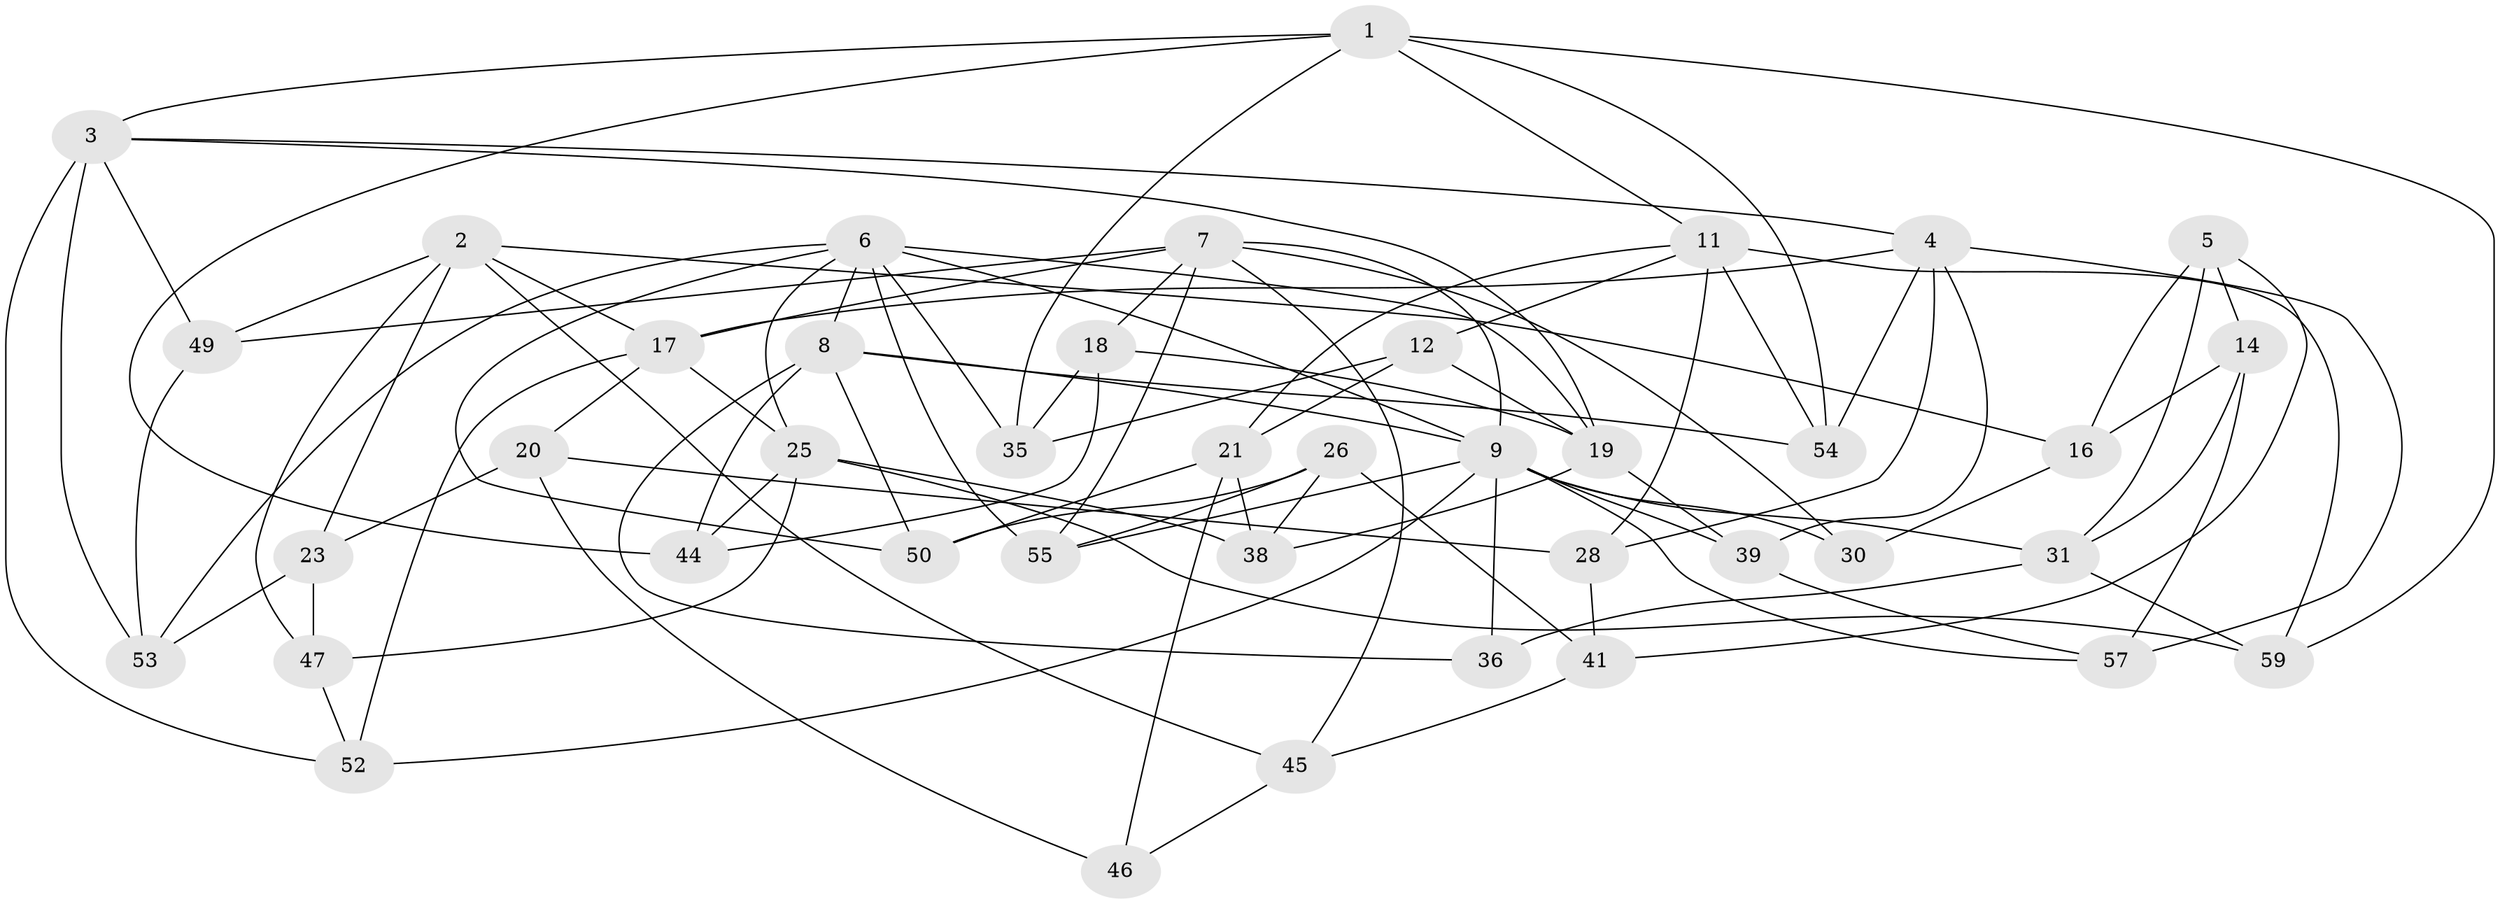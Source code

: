 // original degree distribution, {4: 1.0}
// Generated by graph-tools (version 1.1) at 2025/20/03/04/25 18:20:42]
// undirected, 41 vertices, 97 edges
graph export_dot {
graph [start="1"]
  node [color=gray90,style=filled];
  1 [super="+37"];
  2 [super="+22"];
  3 [super="+10"];
  4 [super="+48"];
  5;
  6 [super="+24"];
  7 [super="+56+58"];
  8 [super="+27"];
  9 [super="+13+32"];
  11 [super="+29"];
  12;
  14;
  16;
  17 [super="+33"];
  18;
  19 [super="+34"];
  20;
  21 [super="+43"];
  23;
  25 [super="+40"];
  26;
  28;
  30;
  31 [super="+51"];
  35;
  36;
  38;
  39;
  41;
  44;
  45;
  46;
  47;
  49;
  50;
  52;
  53;
  54;
  55;
  57;
  59;
  1 -- 54;
  1 -- 11;
  1 -- 44;
  1 -- 3;
  1 -- 35;
  1 -- 59;
  2 -- 16;
  2 -- 45;
  2 -- 23;
  2 -- 17;
  2 -- 47;
  2 -- 49;
  3 -- 19;
  3 -- 4;
  3 -- 49;
  3 -- 52;
  3 -- 53;
  4 -- 39;
  4 -- 57;
  4 -- 17;
  4 -- 28;
  4 -- 54;
  5 -- 41;
  5 -- 16;
  5 -- 14;
  5 -- 31;
  6 -- 50;
  6 -- 19;
  6 -- 35;
  6 -- 53;
  6 -- 55;
  6 -- 8;
  6 -- 9;
  6 -- 25;
  7 -- 55;
  7 -- 49;
  7 -- 30 [weight=2];
  7 -- 17;
  7 -- 9;
  7 -- 18;
  7 -- 45;
  8 -- 54;
  8 -- 50;
  8 -- 36;
  8 -- 44;
  8 -- 9;
  9 -- 36;
  9 -- 39;
  9 -- 55;
  9 -- 30;
  9 -- 31;
  9 -- 52;
  9 -- 57;
  11 -- 12;
  11 -- 28;
  11 -- 54;
  11 -- 59;
  11 -- 21;
  12 -- 35;
  12 -- 21;
  12 -- 19;
  14 -- 31;
  14 -- 57;
  14 -- 16;
  16 -- 30;
  17 -- 52;
  17 -- 20;
  17 -- 25;
  18 -- 35;
  18 -- 19;
  18 -- 44;
  19 -- 38;
  19 -- 39;
  20 -- 46;
  20 -- 28;
  20 -- 23;
  21 -- 50;
  21 -- 46 [weight=2];
  21 -- 38;
  23 -- 53;
  23 -- 47;
  25 -- 47;
  25 -- 59;
  25 -- 44;
  25 -- 38;
  26 -- 41;
  26 -- 55;
  26 -- 38;
  26 -- 50;
  28 -- 41;
  31 -- 36 [weight=2];
  31 -- 59;
  39 -- 57;
  41 -- 45;
  45 -- 46;
  47 -- 52;
  49 -- 53;
}
